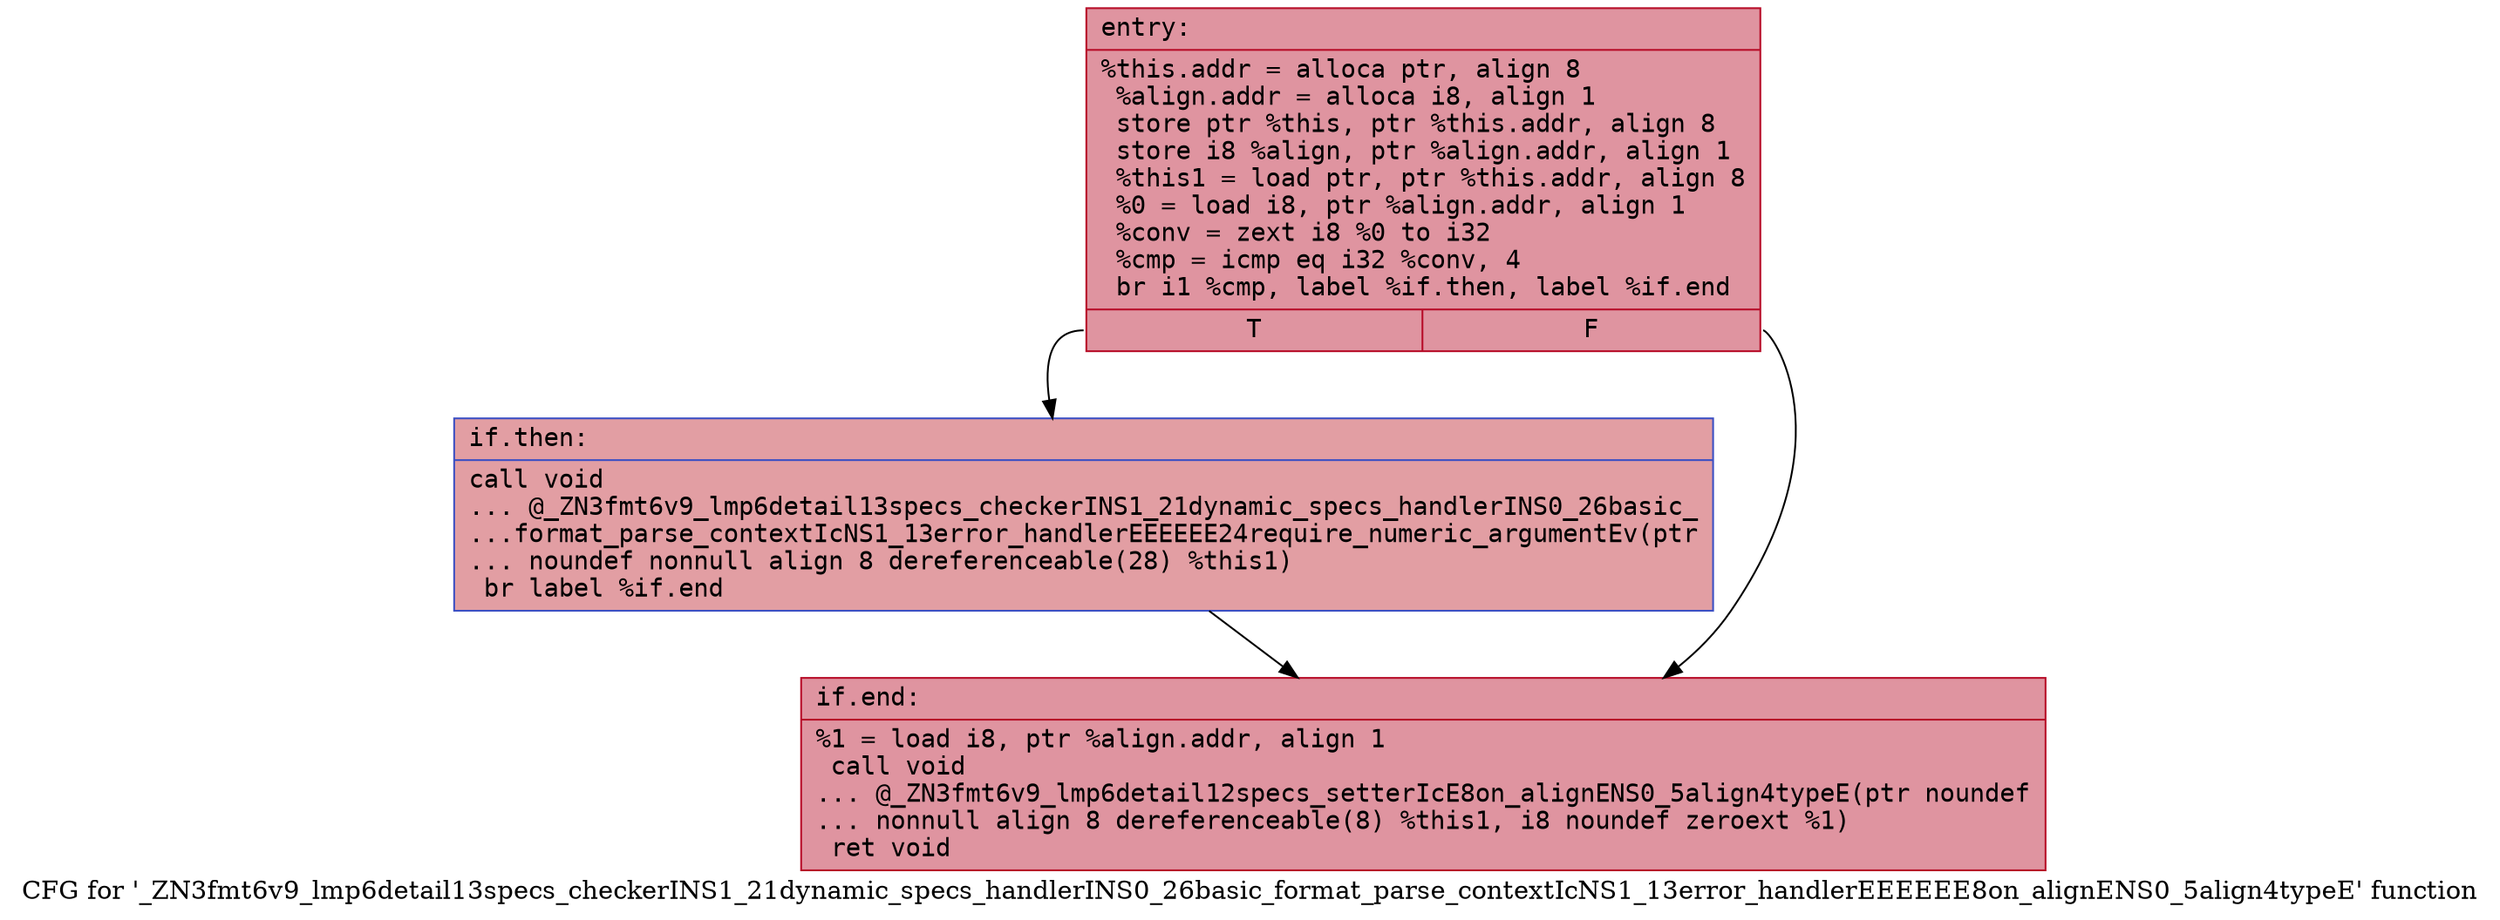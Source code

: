 digraph "CFG for '_ZN3fmt6v9_lmp6detail13specs_checkerINS1_21dynamic_specs_handlerINS0_26basic_format_parse_contextIcNS1_13error_handlerEEEEEE8on_alignENS0_5align4typeE' function" {
	label="CFG for '_ZN3fmt6v9_lmp6detail13specs_checkerINS1_21dynamic_specs_handlerINS0_26basic_format_parse_contextIcNS1_13error_handlerEEEEEE8on_alignENS0_5align4typeE' function";

	Node0x556bfeab6680 [shape=record,color="#b70d28ff", style=filled, fillcolor="#b70d2870" fontname="Courier",label="{entry:\l|  %this.addr = alloca ptr, align 8\l  %align.addr = alloca i8, align 1\l  store ptr %this, ptr %this.addr, align 8\l  store i8 %align, ptr %align.addr, align 1\l  %this1 = load ptr, ptr %this.addr, align 8\l  %0 = load i8, ptr %align.addr, align 1\l  %conv = zext i8 %0 to i32\l  %cmp = icmp eq i32 %conv, 4\l  br i1 %cmp, label %if.then, label %if.end\l|{<s0>T|<s1>F}}"];
	Node0x556bfeab6680:s0 -> Node0x556bfeab69f0[tooltip="entry -> if.then\nProbability 50.00%" ];
	Node0x556bfeab6680:s1 -> Node0x556bfeab6a60[tooltip="entry -> if.end\nProbability 50.00%" ];
	Node0x556bfeab69f0 [shape=record,color="#3d50c3ff", style=filled, fillcolor="#be242e70" fontname="Courier",label="{if.then:\l|  call void\l... @_ZN3fmt6v9_lmp6detail13specs_checkerINS1_21dynamic_specs_handlerINS0_26basic_\l...format_parse_contextIcNS1_13error_handlerEEEEEE24require_numeric_argumentEv(ptr\l... noundef nonnull align 8 dereferenceable(28) %this1)\l  br label %if.end\l}"];
	Node0x556bfeab69f0 -> Node0x556bfeab6a60[tooltip="if.then -> if.end\nProbability 100.00%" ];
	Node0x556bfeab6a60 [shape=record,color="#b70d28ff", style=filled, fillcolor="#b70d2870" fontname="Courier",label="{if.end:\l|  %1 = load i8, ptr %align.addr, align 1\l  call void\l... @_ZN3fmt6v9_lmp6detail12specs_setterIcE8on_alignENS0_5align4typeE(ptr noundef\l... nonnull align 8 dereferenceable(8) %this1, i8 noundef zeroext %1)\l  ret void\l}"];
}
